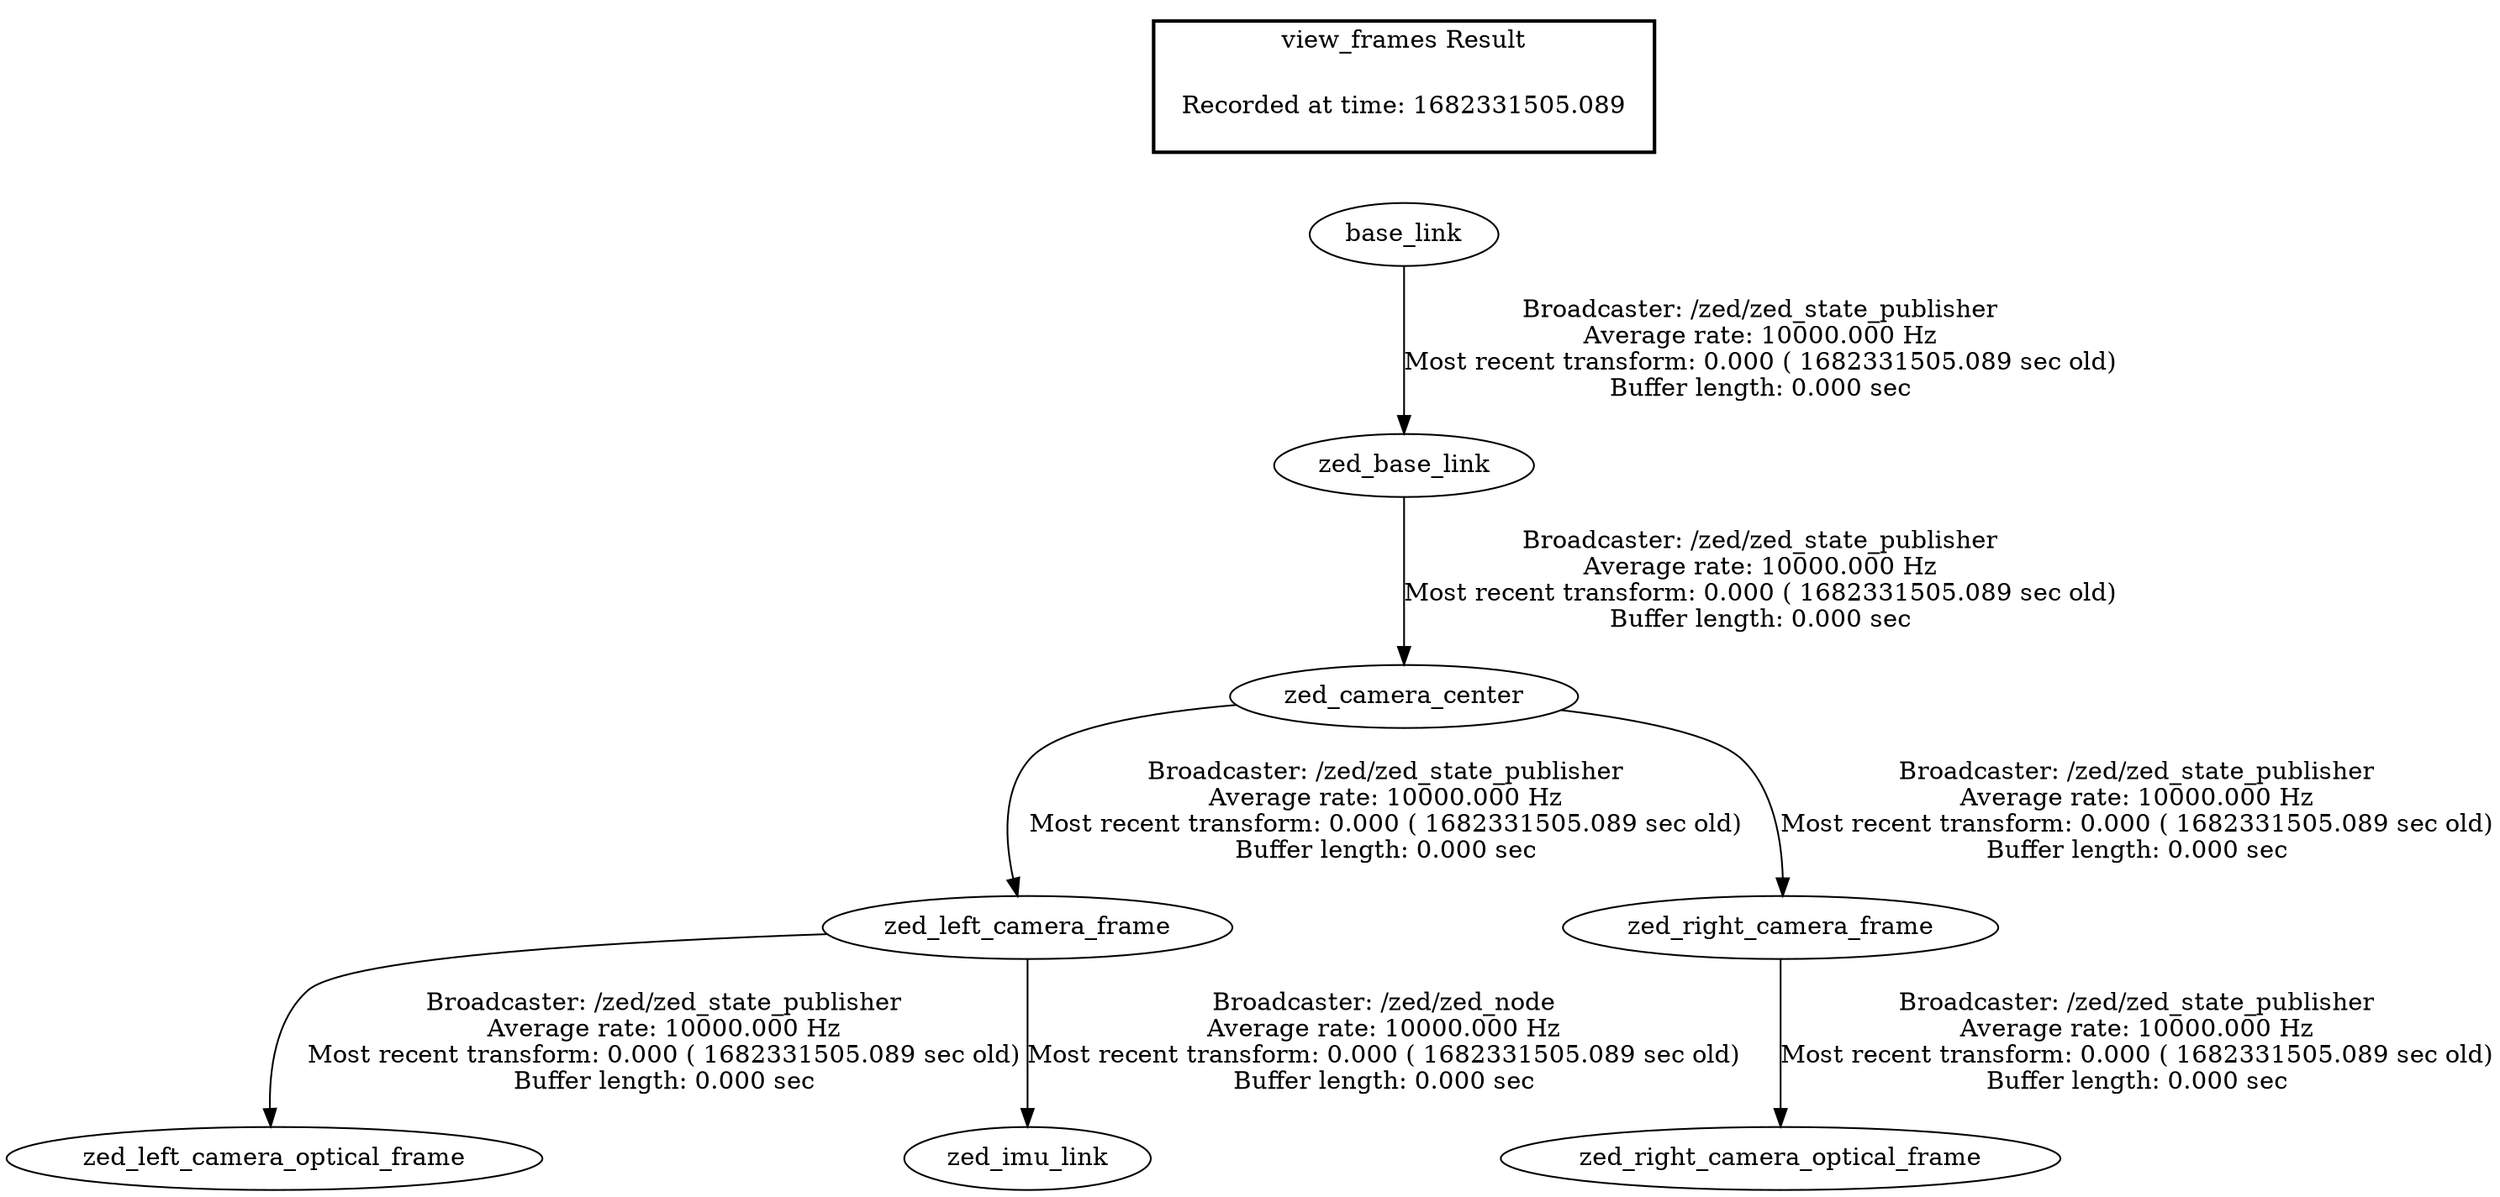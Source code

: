 digraph G {
"base_link" -> "zed_base_link"[label="Broadcaster: /zed/zed_state_publisher\nAverage rate: 10000.000 Hz\nMost recent transform: 0.000 ( 1682331505.089 sec old)\nBuffer length: 0.000 sec\n"];
"zed_base_link" -> "zed_camera_center"[label="Broadcaster: /zed/zed_state_publisher\nAverage rate: 10000.000 Hz\nMost recent transform: 0.000 ( 1682331505.089 sec old)\nBuffer length: 0.000 sec\n"];
"zed_camera_center" -> "zed_left_camera_frame"[label="Broadcaster: /zed/zed_state_publisher\nAverage rate: 10000.000 Hz\nMost recent transform: 0.000 ( 1682331505.089 sec old)\nBuffer length: 0.000 sec\n"];
"zed_left_camera_frame" -> "zed_left_camera_optical_frame"[label="Broadcaster: /zed/zed_state_publisher\nAverage rate: 10000.000 Hz\nMost recent transform: 0.000 ( 1682331505.089 sec old)\nBuffer length: 0.000 sec\n"];
"zed_camera_center" -> "zed_right_camera_frame"[label="Broadcaster: /zed/zed_state_publisher\nAverage rate: 10000.000 Hz\nMost recent transform: 0.000 ( 1682331505.089 sec old)\nBuffer length: 0.000 sec\n"];
"zed_right_camera_frame" -> "zed_right_camera_optical_frame"[label="Broadcaster: /zed/zed_state_publisher\nAverage rate: 10000.000 Hz\nMost recent transform: 0.000 ( 1682331505.089 sec old)\nBuffer length: 0.000 sec\n"];
"zed_left_camera_frame" -> "zed_imu_link"[label="Broadcaster: /zed/zed_node\nAverage rate: 10000.000 Hz\nMost recent transform: 0.000 ( 1682331505.089 sec old)\nBuffer length: 0.000 sec\n"];
edge [style=invis];
 subgraph cluster_legend { style=bold; color=black; label ="view_frames Result";
"Recorded at time: 1682331505.089"[ shape=plaintext ] ;
 }->"base_link";
}